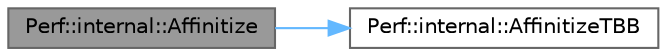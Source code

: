 digraph "Perf::internal::Affinitize"
{
 // LATEX_PDF_SIZE
  bgcolor="transparent";
  edge [fontname=Helvetica,fontsize=10,labelfontname=Helvetica,labelfontsize=10];
  node [fontname=Helvetica,fontsize=10,shape=box,height=0.2,width=0.4];
  rankdir="LR";
  Node1 [id="Node000001",label="Perf::internal::Affinitize",height=0.2,width=0.4,color="gray40", fillcolor="grey60", style="filled", fontcolor="black",tooltip=" "];
  Node1 -> Node2 [id="edge1_Node000001_Node000002",color="steelblue1",style="solid",tooltip=" "];
  Node2 [id="Node000002",label="Perf::internal::AffinitizeTBB",height=0.2,width=0.4,color="grey40", fillcolor="white", style="filled",URL="$namespace_perf_1_1internal.html#a1d5553624df0912fc8e5585dce2174e3",tooltip=" "];
}
